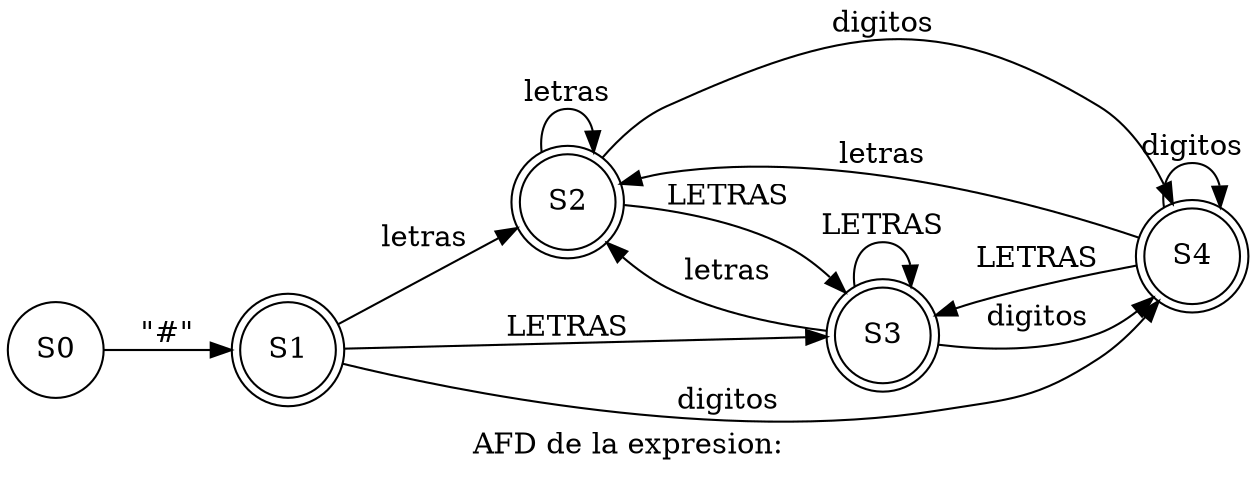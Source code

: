 digraph dot{
rankdir=LR;
 node[shape="circle"];
label = "AFD de la expresion:";
S0[label = "S0"];
S0->S1[label="\"#\""];
S1[shape = "doublecircle"];S1[label = "S1"];
S1->S2[label="letras"];
S2[shape = "doublecircle"];S1->S3[label="LETRAS"];
S3[shape = "doublecircle"];S1->S4[label="digitos"];
S4[shape = "doublecircle"];S2[label = "S2"];
S2->S2[label="letras"];
S2[shape = "doublecircle"];S2->S3[label="LETRAS"];
S3[shape = "doublecircle"];S2->S4[label="digitos"];
S4[shape = "doublecircle"];S3[label = "S3"];
S3->S2[label="letras"];
S2[shape = "doublecircle"];S3->S3[label="LETRAS"];
S3[shape = "doublecircle"];S3->S4[label="digitos"];
S4[shape = "doublecircle"];S4[label = "S4"];
S4->S2[label="letras"];
S2[shape = "doublecircle"];S4->S3[label="LETRAS"];
S3[shape = "doublecircle"];S4->S4[label="digitos"];
S4[shape = "doublecircle"];
}